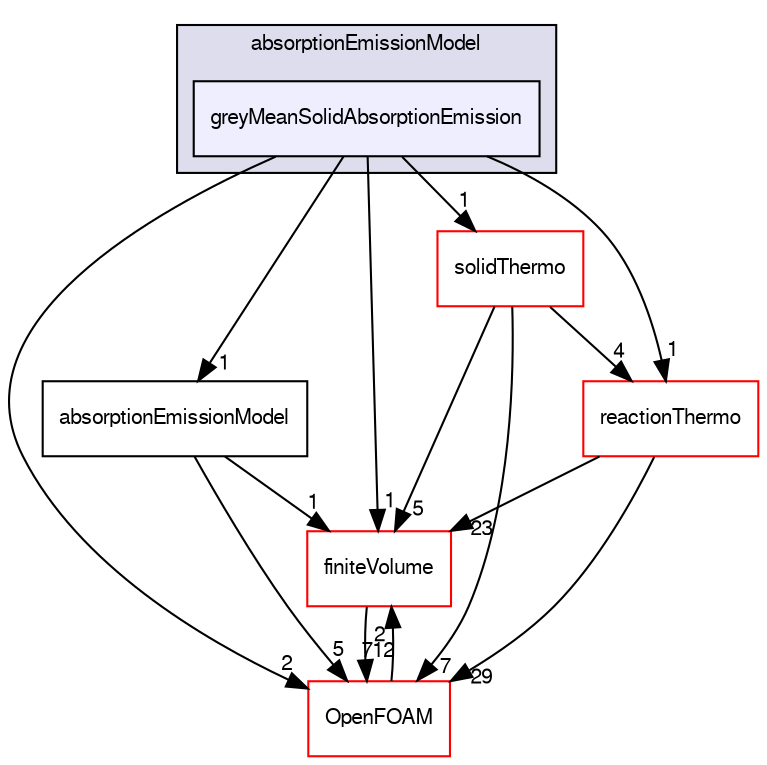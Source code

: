 digraph "src/thermophysicalModels/radiationModels/submodels/absorptionEmissionModel/greyMeanSolidAbsorptionEmission" {
  bgcolor=transparent;
  compound=true
  node [ fontsize="10", fontname="FreeSans"];
  edge [ labelfontsize="10", labelfontname="FreeSans"];
  subgraph clusterdir_8da48cd766041b1f9ce07837accff795 {
    graph [ bgcolor="#ddddee", pencolor="black", label="absorptionEmissionModel" fontname="FreeSans", fontsize="10", URL="dir_8da48cd766041b1f9ce07837accff795.html"]
  dir_e5d815b0bf91109a23579d68c22c2b31 [shape=box, label="greyMeanSolidAbsorptionEmission", style="filled", fillcolor="#eeeeff", pencolor="black", URL="dir_e5d815b0bf91109a23579d68c22c2b31.html"];
  }
  dir_9bd15774b555cf7259a6fa18f99fe99b [shape=box label="finiteVolume" color="red" URL="dir_9bd15774b555cf7259a6fa18f99fe99b.html"];
  dir_19afdd5b06bcc2a4ff1743ba7fb9799e [shape=box label="absorptionEmissionModel" URL="dir_19afdd5b06bcc2a4ff1743ba7fb9799e.html"];
  dir_c5473ff19b20e6ec4dfe5c310b3778a8 [shape=box label="OpenFOAM" color="red" URL="dir_c5473ff19b20e6ec4dfe5c310b3778a8.html"];
  dir_b0a4276768a9e3782bd6f894861ddaf3 [shape=box label="solidThermo" color="red" URL="dir_b0a4276768a9e3782bd6f894861ddaf3.html"];
  dir_87c7a4a86ffb283740ec390ea55551cb [shape=box label="reactionThermo" color="red" URL="dir_87c7a4a86ffb283740ec390ea55551cb.html"];
  dir_9bd15774b555cf7259a6fa18f99fe99b->dir_c5473ff19b20e6ec4dfe5c310b3778a8 [headlabel="712", labeldistance=1.5 headhref="dir_000749_001732.html"];
  dir_19afdd5b06bcc2a4ff1743ba7fb9799e->dir_9bd15774b555cf7259a6fa18f99fe99b [headlabel="1", labeldistance=1.5 headhref="dir_002650_000749.html"];
  dir_19afdd5b06bcc2a4ff1743ba7fb9799e->dir_c5473ff19b20e6ec4dfe5c310b3778a8 [headlabel="5", labeldistance=1.5 headhref="dir_002650_001732.html"];
  dir_e5d815b0bf91109a23579d68c22c2b31->dir_9bd15774b555cf7259a6fa18f99fe99b [headlabel="1", labeldistance=1.5 headhref="dir_002654_000749.html"];
  dir_e5d815b0bf91109a23579d68c22c2b31->dir_19afdd5b06bcc2a4ff1743ba7fb9799e [headlabel="1", labeldistance=1.5 headhref="dir_002654_002650.html"];
  dir_e5d815b0bf91109a23579d68c22c2b31->dir_c5473ff19b20e6ec4dfe5c310b3778a8 [headlabel="2", labeldistance=1.5 headhref="dir_002654_001732.html"];
  dir_e5d815b0bf91109a23579d68c22c2b31->dir_b0a4276768a9e3782bd6f894861ddaf3 [headlabel="1", labeldistance=1.5 headhref="dir_002654_002708.html"];
  dir_e5d815b0bf91109a23579d68c22c2b31->dir_87c7a4a86ffb283740ec390ea55551cb [headlabel="1", labeldistance=1.5 headhref="dir_002654_002665.html"];
  dir_c5473ff19b20e6ec4dfe5c310b3778a8->dir_9bd15774b555cf7259a6fa18f99fe99b [headlabel="2", labeldistance=1.5 headhref="dir_001732_000749.html"];
  dir_b0a4276768a9e3782bd6f894861ddaf3->dir_9bd15774b555cf7259a6fa18f99fe99b [headlabel="5", labeldistance=1.5 headhref="dir_002708_000749.html"];
  dir_b0a4276768a9e3782bd6f894861ddaf3->dir_c5473ff19b20e6ec4dfe5c310b3778a8 [headlabel="7", labeldistance=1.5 headhref="dir_002708_001732.html"];
  dir_b0a4276768a9e3782bd6f894861ddaf3->dir_87c7a4a86ffb283740ec390ea55551cb [headlabel="4", labeldistance=1.5 headhref="dir_002708_002665.html"];
  dir_87c7a4a86ffb283740ec390ea55551cb->dir_9bd15774b555cf7259a6fa18f99fe99b [headlabel="23", labeldistance=1.5 headhref="dir_002665_000749.html"];
  dir_87c7a4a86ffb283740ec390ea55551cb->dir_c5473ff19b20e6ec4dfe5c310b3778a8 [headlabel="29", labeldistance=1.5 headhref="dir_002665_001732.html"];
}
